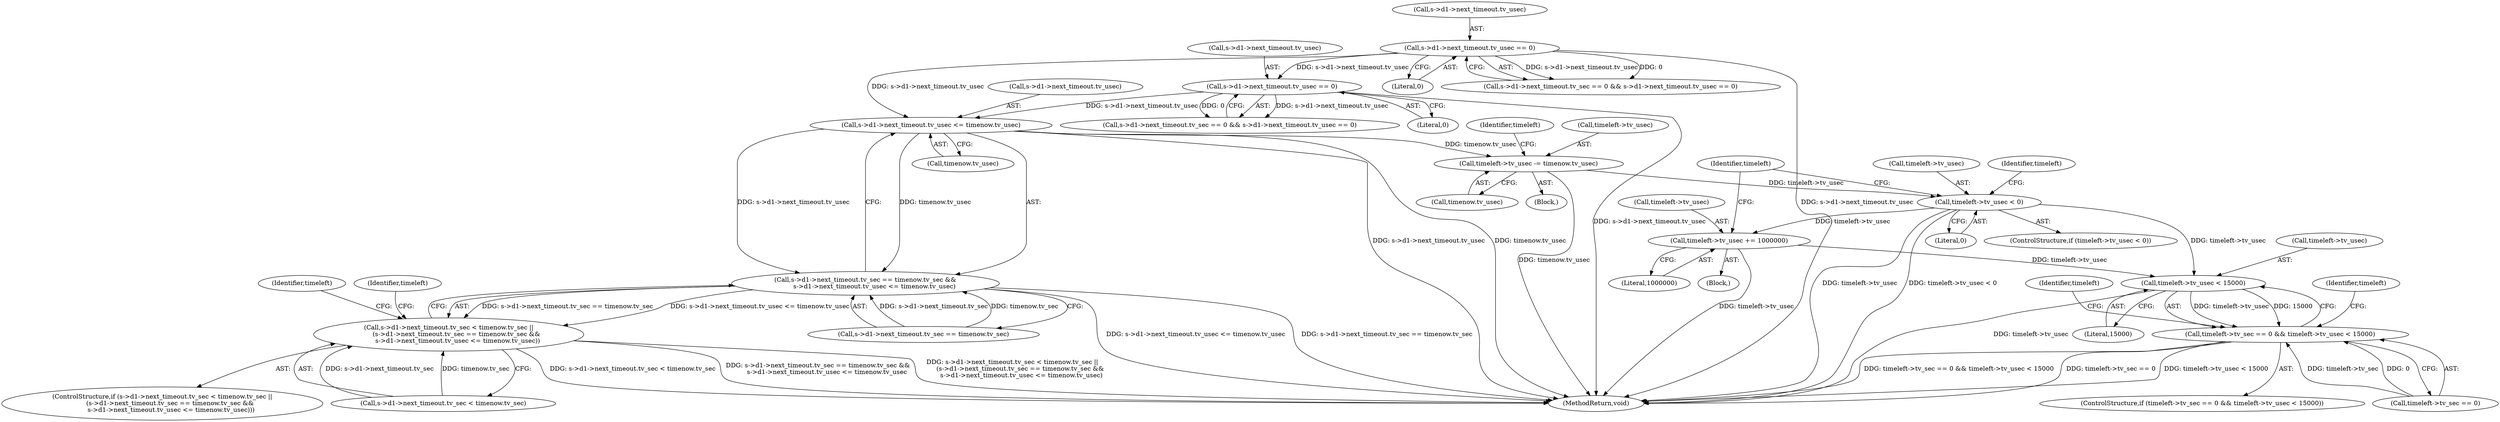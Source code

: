 digraph "0_openssl_f5c7f5dfbaf0d2f7d946d0fe86f08e6bcb36ed0d_0@pointer" {
"1000488" [label="(Call,s->d1->next_timeout.tv_usec <= timenow.tv_usec)"];
"1000387" [label="(Call,s->d1->next_timeout.tv_usec == 0)"];
"1000448" [label="(Call,s->d1->next_timeout.tv_usec == 0)"];
"1000476" [label="(Call,s->d1->next_timeout.tv_sec == timenow.tv_sec &&\n         s->d1->next_timeout.tv_usec <= timenow.tv_usec)"];
"1000464" [label="(Call,s->d1->next_timeout.tv_sec < timenow.tv_sec ||\n        (s->d1->next_timeout.tv_sec == timenow.tv_sec &&\n         s->d1->next_timeout.tv_usec <= timenow.tv_usec))"];
"1000525" [label="(Call,timeleft->tv_usec -= timenow.tv_usec)"];
"1000533" [label="(Call,timeleft->tv_usec < 0)"];
"1000543" [label="(Call,timeleft->tv_usec += 1000000)"];
"1000555" [label="(Call,timeleft->tv_usec < 15000)"];
"1000549" [label="(Call,timeleft->tv_sec == 0 && timeleft->tv_usec < 15000)"];
"1000509" [label="(Identifier,timeleft)"];
"1000388" [label="(Call,s->d1->next_timeout.tv_usec)"];
"1000555" [label="(Call,timeleft->tv_usec < 15000)"];
"1000489" [label="(Call,s->d1->next_timeout.tv_usec)"];
"1000464" [label="(Call,s->d1->next_timeout.tv_sec < timenow.tv_sec ||\n        (s->d1->next_timeout.tv_sec == timenow.tv_sec &&\n         s->d1->next_timeout.tv_usec <= timenow.tv_usec))"];
"1000547" [label="(Literal,1000000)"];
"1000501" [label="(Identifier,timeleft)"];
"1000387" [label="(Call,s->d1->next_timeout.tv_usec == 0)"];
"1000532" [label="(ControlStructure,if (timeleft->tv_usec < 0))"];
"1000435" [label="(Block,)"];
"1000552" [label="(Identifier,timeleft)"];
"1000463" [label="(ControlStructure,if (s->d1->next_timeout.tv_sec < timenow.tv_sec ||\n        (s->d1->next_timeout.tv_sec == timenow.tv_sec &&\n         s->d1->next_timeout.tv_usec <= timenow.tv_usec)))"];
"1000568" [label="(Identifier,timeleft)"];
"1000544" [label="(Call,timeleft->tv_usec)"];
"1000465" [label="(Call,s->d1->next_timeout.tv_sec < timenow.tv_sec)"];
"1000533" [label="(Call,timeleft->tv_usec < 0)"];
"1000395" [label="(Literal,0)"];
"1000477" [label="(Call,s->d1->next_timeout.tv_sec == timenow.tv_sec)"];
"1000456" [label="(Literal,0)"];
"1000556" [label="(Call,timeleft->tv_usec)"];
"1000525" [label="(Call,timeleft->tv_usec -= timenow.tv_usec)"];
"1000534" [label="(Call,timeleft->tv_usec)"];
"1000714" [label="(MethodReturn,void)"];
"1000559" [label="(Literal,15000)"];
"1000538" [label="(Block,)"];
"1000377" [label="(Call,s->d1->next_timeout.tv_sec == 0 && s->d1->next_timeout.tv_usec == 0)"];
"1000526" [label="(Call,timeleft->tv_usec)"];
"1000543" [label="(Call,timeleft->tv_usec += 1000000)"];
"1000549" [label="(Call,timeleft->tv_sec == 0 && timeleft->tv_usec < 15000)"];
"1000541" [label="(Identifier,timeleft)"];
"1000562" [label="(Identifier,timeleft)"];
"1000438" [label="(Call,s->d1->next_timeout.tv_sec == 0 && s->d1->next_timeout.tv_usec == 0)"];
"1000535" [label="(Identifier,timeleft)"];
"1000548" [label="(ControlStructure,if (timeleft->tv_sec == 0 && timeleft->tv_usec < 15000))"];
"1000496" [label="(Call,timenow.tv_usec)"];
"1000449" [label="(Call,s->d1->next_timeout.tv_usec)"];
"1000537" [label="(Literal,0)"];
"1000488" [label="(Call,s->d1->next_timeout.tv_usec <= timenow.tv_usec)"];
"1000529" [label="(Call,timenow.tv_usec)"];
"1000476" [label="(Call,s->d1->next_timeout.tv_sec == timenow.tv_sec &&\n         s->d1->next_timeout.tv_usec <= timenow.tv_usec)"];
"1000550" [label="(Call,timeleft->tv_sec == 0)"];
"1000448" [label="(Call,s->d1->next_timeout.tv_usec == 0)"];
"1000488" -> "1000476"  [label="AST: "];
"1000488" -> "1000496"  [label="CFG: "];
"1000489" -> "1000488"  [label="AST: "];
"1000496" -> "1000488"  [label="AST: "];
"1000476" -> "1000488"  [label="CFG: "];
"1000488" -> "1000714"  [label="DDG: s->d1->next_timeout.tv_usec"];
"1000488" -> "1000714"  [label="DDG: timenow.tv_usec"];
"1000488" -> "1000476"  [label="DDG: s->d1->next_timeout.tv_usec"];
"1000488" -> "1000476"  [label="DDG: timenow.tv_usec"];
"1000387" -> "1000488"  [label="DDG: s->d1->next_timeout.tv_usec"];
"1000448" -> "1000488"  [label="DDG: s->d1->next_timeout.tv_usec"];
"1000488" -> "1000525"  [label="DDG: timenow.tv_usec"];
"1000387" -> "1000377"  [label="AST: "];
"1000387" -> "1000395"  [label="CFG: "];
"1000388" -> "1000387"  [label="AST: "];
"1000395" -> "1000387"  [label="AST: "];
"1000377" -> "1000387"  [label="CFG: "];
"1000387" -> "1000714"  [label="DDG: s->d1->next_timeout.tv_usec"];
"1000387" -> "1000377"  [label="DDG: s->d1->next_timeout.tv_usec"];
"1000387" -> "1000377"  [label="DDG: 0"];
"1000387" -> "1000448"  [label="DDG: s->d1->next_timeout.tv_usec"];
"1000448" -> "1000438"  [label="AST: "];
"1000448" -> "1000456"  [label="CFG: "];
"1000449" -> "1000448"  [label="AST: "];
"1000456" -> "1000448"  [label="AST: "];
"1000438" -> "1000448"  [label="CFG: "];
"1000448" -> "1000714"  [label="DDG: s->d1->next_timeout.tv_usec"];
"1000448" -> "1000438"  [label="DDG: s->d1->next_timeout.tv_usec"];
"1000448" -> "1000438"  [label="DDG: 0"];
"1000476" -> "1000464"  [label="AST: "];
"1000476" -> "1000477"  [label="CFG: "];
"1000477" -> "1000476"  [label="AST: "];
"1000464" -> "1000476"  [label="CFG: "];
"1000476" -> "1000714"  [label="DDG: s->d1->next_timeout.tv_usec <= timenow.tv_usec"];
"1000476" -> "1000714"  [label="DDG: s->d1->next_timeout.tv_sec == timenow.tv_sec"];
"1000476" -> "1000464"  [label="DDG: s->d1->next_timeout.tv_sec == timenow.tv_sec"];
"1000476" -> "1000464"  [label="DDG: s->d1->next_timeout.tv_usec <= timenow.tv_usec"];
"1000477" -> "1000476"  [label="DDG: s->d1->next_timeout.tv_sec"];
"1000477" -> "1000476"  [label="DDG: timenow.tv_sec"];
"1000464" -> "1000463"  [label="AST: "];
"1000464" -> "1000465"  [label="CFG: "];
"1000465" -> "1000464"  [label="AST: "];
"1000501" -> "1000464"  [label="CFG: "];
"1000509" -> "1000464"  [label="CFG: "];
"1000464" -> "1000714"  [label="DDG: s->d1->next_timeout.tv_sec < timenow.tv_sec"];
"1000464" -> "1000714"  [label="DDG: s->d1->next_timeout.tv_sec == timenow.tv_sec &&\n         s->d1->next_timeout.tv_usec <= timenow.tv_usec"];
"1000464" -> "1000714"  [label="DDG: s->d1->next_timeout.tv_sec < timenow.tv_sec ||\n        (s->d1->next_timeout.tv_sec == timenow.tv_sec &&\n         s->d1->next_timeout.tv_usec <= timenow.tv_usec)"];
"1000465" -> "1000464"  [label="DDG: s->d1->next_timeout.tv_sec"];
"1000465" -> "1000464"  [label="DDG: timenow.tv_sec"];
"1000525" -> "1000435"  [label="AST: "];
"1000525" -> "1000529"  [label="CFG: "];
"1000526" -> "1000525"  [label="AST: "];
"1000529" -> "1000525"  [label="AST: "];
"1000535" -> "1000525"  [label="CFG: "];
"1000525" -> "1000714"  [label="DDG: timenow.tv_usec"];
"1000525" -> "1000533"  [label="DDG: timeleft->tv_usec"];
"1000533" -> "1000532"  [label="AST: "];
"1000533" -> "1000537"  [label="CFG: "];
"1000534" -> "1000533"  [label="AST: "];
"1000537" -> "1000533"  [label="AST: "];
"1000541" -> "1000533"  [label="CFG: "];
"1000552" -> "1000533"  [label="CFG: "];
"1000533" -> "1000714"  [label="DDG: timeleft->tv_usec < 0"];
"1000533" -> "1000714"  [label="DDG: timeleft->tv_usec"];
"1000533" -> "1000543"  [label="DDG: timeleft->tv_usec"];
"1000533" -> "1000555"  [label="DDG: timeleft->tv_usec"];
"1000543" -> "1000538"  [label="AST: "];
"1000543" -> "1000547"  [label="CFG: "];
"1000544" -> "1000543"  [label="AST: "];
"1000547" -> "1000543"  [label="AST: "];
"1000552" -> "1000543"  [label="CFG: "];
"1000543" -> "1000714"  [label="DDG: timeleft->tv_usec"];
"1000543" -> "1000555"  [label="DDG: timeleft->tv_usec"];
"1000555" -> "1000549"  [label="AST: "];
"1000555" -> "1000559"  [label="CFG: "];
"1000556" -> "1000555"  [label="AST: "];
"1000559" -> "1000555"  [label="AST: "];
"1000549" -> "1000555"  [label="CFG: "];
"1000555" -> "1000714"  [label="DDG: timeleft->tv_usec"];
"1000555" -> "1000549"  [label="DDG: timeleft->tv_usec"];
"1000555" -> "1000549"  [label="DDG: 15000"];
"1000549" -> "1000548"  [label="AST: "];
"1000549" -> "1000550"  [label="CFG: "];
"1000550" -> "1000549"  [label="AST: "];
"1000562" -> "1000549"  [label="CFG: "];
"1000568" -> "1000549"  [label="CFG: "];
"1000549" -> "1000714"  [label="DDG: timeleft->tv_sec == 0"];
"1000549" -> "1000714"  [label="DDG: timeleft->tv_usec < 15000"];
"1000549" -> "1000714"  [label="DDG: timeleft->tv_sec == 0 && timeleft->tv_usec < 15000"];
"1000550" -> "1000549"  [label="DDG: timeleft->tv_sec"];
"1000550" -> "1000549"  [label="DDG: 0"];
}
